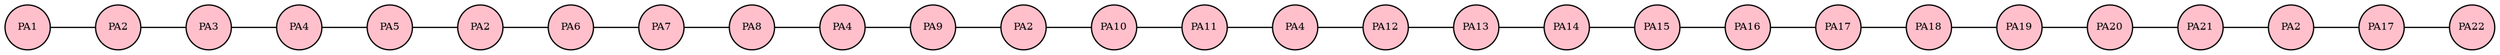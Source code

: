 graph G {
  layout=dot;
  rankdir=LR;
  node [style=filled];
27 [shape=circle,fillcolor="pink",label="PA22",width="0.5",fontsize="8",margin="0.05,0.055",height="0.5",fixedsize="1"];
26 [shape=circle,fillcolor="pink",label="PA17",width="0.5",fontsize="8",margin="0.05,0.055",height="0.5",fixedsize="1"];
25 [shape=circle,fillcolor="pink",label="PA2",width="0.5",fontsize="8",margin="0.05,0.055",height="0.5",fixedsize="1"];
24 [shape=circle,fillcolor="pink",label="PA21",width="0.5",fontsize="8",margin="0.05,0.055",height="0.5",fixedsize="1"];
23 [shape=circle,fillcolor="pink",label="PA20",width="0.5",fontsize="8",margin="0.05,0.055",height="0.5",fixedsize="1"];
22 [shape=circle,fillcolor="pink",label="PA19",width="0.5",fontsize="8",margin="0.05,0.055",height="0.5",fixedsize="1"];
21 [shape=circle,fillcolor="pink",label="PA18",width="0.5",fontsize="8",margin="0.05,0.055",height="0.5",fixedsize="1"];
20 [shape=circle,fillcolor="pink",label="PA17",width="0.5",fontsize="8",margin="0.05,0.055",height="0.5",fixedsize="1"];
19 [shape=circle,fillcolor="pink",label="PA16",width="0.5",fontsize="8",margin="0.05,0.055",height="0.5",fixedsize="1"];
18 [shape=circle,fillcolor="pink",label="PA15",width="0.5",fontsize="8",margin="0.05,0.055",height="0.5",fixedsize="1"];
17 [shape=circle,fillcolor="pink",label="PA14",width="0.5",fontsize="8",margin="0.05,0.055",height="0.5",fixedsize="1"];
16 [shape=circle,fillcolor="pink",label="PA13",width="0.5",fontsize="8",margin="0.05,0.055",height="0.5",fixedsize="1"];
15 [shape=circle,fillcolor="pink",label="PA12",width="0.5",fontsize="8",margin="0.05,0.055",height="0.5",fixedsize="1"];
14 [shape=circle,fillcolor="pink",label="PA4",width="0.5",fontsize="8",margin="0.05,0.055",height="0.5",fixedsize="1"];
13 [shape=circle,fillcolor="pink",label="PA11",width="0.5",fontsize="8",margin="0.05,0.055",height="0.5",fixedsize="1"];
12 [shape=circle,fillcolor="pink",label="PA10",width="0.5",fontsize="8",margin="0.05,0.055",height="0.5",fixedsize="1"];
11 [shape=circle,fillcolor="pink",label="PA2",width="0.5",fontsize="8",margin="0.05,0.055",height="0.5",fixedsize="1"];
10 [shape=circle,fillcolor="pink",label="PA9",width="0.5",fontsize="8",margin="0.05,0.055",height="0.5",fixedsize="1"];
9 [shape=circle,fillcolor="pink",label="PA4",width="0.5",fontsize="8",margin="0.05,0.055",height="0.5",fixedsize="1"];
8 [shape=circle,fillcolor="pink",label="PA8",width="0.5",fontsize="8",margin="0.05,0.055",height="0.5",fixedsize="1"];
7 [shape=circle,fillcolor="pink",label="PA7",width="0.5",fontsize="8",margin="0.05,0.055",height="0.5",fixedsize="1"];
6 [shape=circle,fillcolor="pink",label="PA6",width="0.5",fontsize="8",margin="0.05,0.055",height="0.5",fixedsize="1"];
5 [shape=circle,fillcolor="pink",label="PA2",width="0.5",fontsize="8",margin="0.05,0.055",height="0.5",fixedsize="1"];
4 [shape=circle,fillcolor="pink",label="PA5",width="0.5",fontsize="8",margin="0.05,0.055",height="0.5",fixedsize="1"];
3 [shape=circle,fillcolor="pink",label="PA4",width="0.5",fontsize="8",margin="0.05,0.055",height="0.5",fixedsize="1"];
2 [shape=circle,fillcolor="pink",label="PA3",width="0.5",fontsize="8",margin="0.05,0.055",height="0.5",fixedsize="1"];
1 [shape=circle,fillcolor="pink",label="PA2",width="0.5",fontsize="8",margin="0.05,0.055",height="0.5",fixedsize="1"];
0 [shape=circle,fillcolor="pink",label="PA1",width="0.5",fontsize="8",margin="0.05,0.055",height="0.5",fixedsize="1"];
0 -- 1 [label="",id="1"];
1 -- 2 [label="",id="2"];
2 -- 3 [label="",id="3"];
3 -- 4 [label="",id="4"];
4 -- 5 [label="",id="5"];
5 -- 6 [label="",id="6"];
6 -- 7 [label="",id="7"];
7 -- 8 [label="",id="8"];
8 -- 9 [label="",id="9"];
9 -- 10 [label="",id="10"];
10 -- 11 [label="",id="11"];
11 -- 12 [label="",id="12"];
12 -- 13 [label="",id="13"];
13 -- 14 [label="",id="14"];
14 -- 15 [label="",id="15"];
15 -- 16 [label="",id="16"];
16 -- 17 [label="",id="17"];
17 -- 18 [label="",id="18"];
18 -- 19 [label="",id="19"];
19 -- 20 [label="",id="20"];
20 -- 21 [label="",id="21"];
21 -- 22 [label="",id="22"];
22 -- 23 [label="",id="23"];
23 -- 24 [label="",id="24"];
24 -- 25 [label="",id="25"];
25 -- 26 [label="",id="26"];
26 -- 27 [label="",id="27"];}